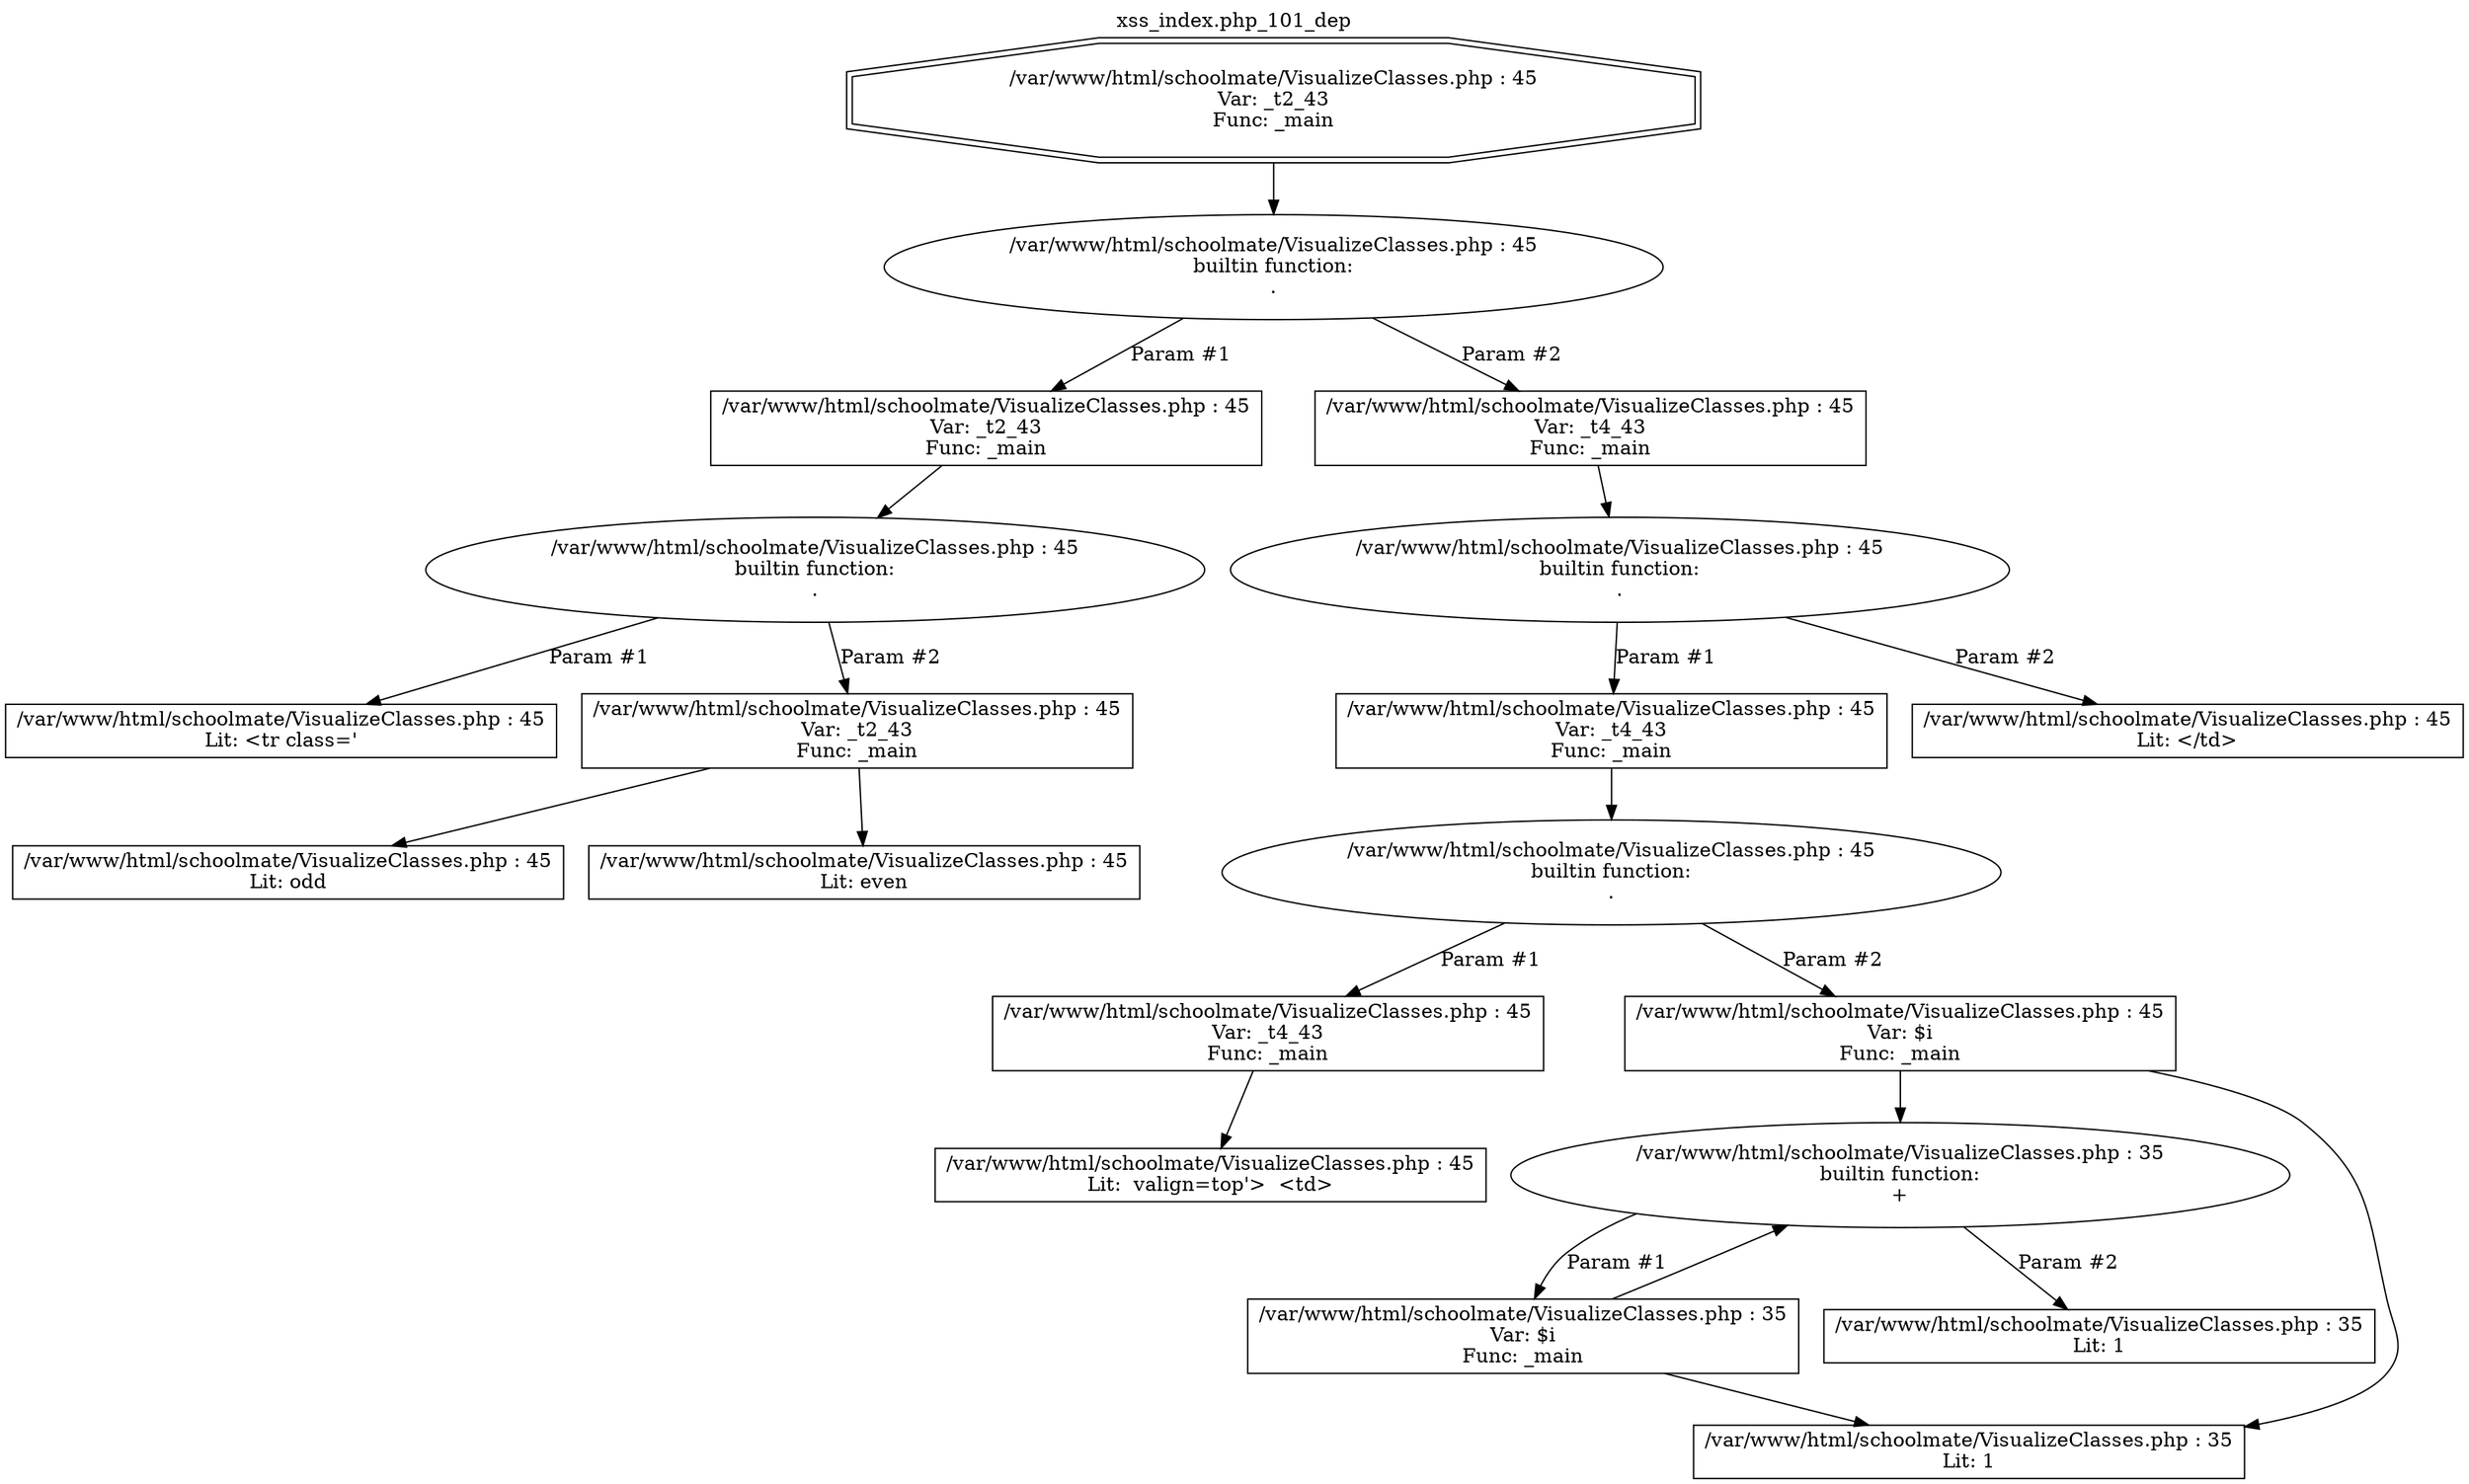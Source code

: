 digraph cfg {
  label="xss_index.php_101_dep";
  labelloc=t;
  n1 [shape=doubleoctagon, label="/var/www/html/schoolmate/VisualizeClasses.php : 45\nVar: _t2_43\nFunc: _main\n"];
  n2 [shape=ellipse, label="/var/www/html/schoolmate/VisualizeClasses.php : 45\nbuiltin function:\n.\n"];
  n3 [shape=box, label="/var/www/html/schoolmate/VisualizeClasses.php : 45\nVar: _t2_43\nFunc: _main\n"];
  n4 [shape=ellipse, label="/var/www/html/schoolmate/VisualizeClasses.php : 45\nbuiltin function:\n.\n"];
  n5 [shape=box, label="/var/www/html/schoolmate/VisualizeClasses.php : 45\nLit: <tr class='\n"];
  n6 [shape=box, label="/var/www/html/schoolmate/VisualizeClasses.php : 45\nVar: _t2_43\nFunc: _main\n"];
  n7 [shape=box, label="/var/www/html/schoolmate/VisualizeClasses.php : 45\nLit: odd\n"];
  n8 [shape=box, label="/var/www/html/schoolmate/VisualizeClasses.php : 45\nLit: even\n"];
  n9 [shape=box, label="/var/www/html/schoolmate/VisualizeClasses.php : 45\nVar: _t4_43\nFunc: _main\n"];
  n10 [shape=ellipse, label="/var/www/html/schoolmate/VisualizeClasses.php : 45\nbuiltin function:\n.\n"];
  n11 [shape=box, label="/var/www/html/schoolmate/VisualizeClasses.php : 45\nVar: _t4_43\nFunc: _main\n"];
  n12 [shape=ellipse, label="/var/www/html/schoolmate/VisualizeClasses.php : 45\nbuiltin function:\n.\n"];
  n13 [shape=box, label="/var/www/html/schoolmate/VisualizeClasses.php : 45\nVar: _t4_43\nFunc: _main\n"];
  n14 [shape=box, label="/var/www/html/schoolmate/VisualizeClasses.php : 45\nLit:  valign=top'>  <td>\n"];
  n15 [shape=box, label="/var/www/html/schoolmate/VisualizeClasses.php : 45\nVar: $i\nFunc: _main\n"];
  n16 [shape=ellipse, label="/var/www/html/schoolmate/VisualizeClasses.php : 35\nbuiltin function:\n+\n"];
  n17 [shape=box, label="/var/www/html/schoolmate/VisualizeClasses.php : 35\nVar: $i\nFunc: _main\n"];
  n18 [shape=box, label="/var/www/html/schoolmate/VisualizeClasses.php : 35\nLit: 1\n"];
  n19 [shape=box, label="/var/www/html/schoolmate/VisualizeClasses.php : 35\nLit: 1\n"];
  n20 [shape=box, label="/var/www/html/schoolmate/VisualizeClasses.php : 45\nLit: </td>\n"];
  n1 -> n2;
  n3 -> n4;
  n4 -> n5[label="Param #1"];
  n4 -> n6[label="Param #2"];
  n6 -> n7;
  n6 -> n8;
  n2 -> n3[label="Param #1"];
  n2 -> n9[label="Param #2"];
  n9 -> n10;
  n11 -> n12;
  n13 -> n14;
  n12 -> n13[label="Param #1"];
  n12 -> n15[label="Param #2"];
  n15 -> n16;
  n15 -> n18;
  n17 -> n16;
  n17 -> n18;
  n16 -> n17[label="Param #1"];
  n16 -> n19[label="Param #2"];
  n10 -> n11[label="Param #1"];
  n10 -> n20[label="Param #2"];
}
